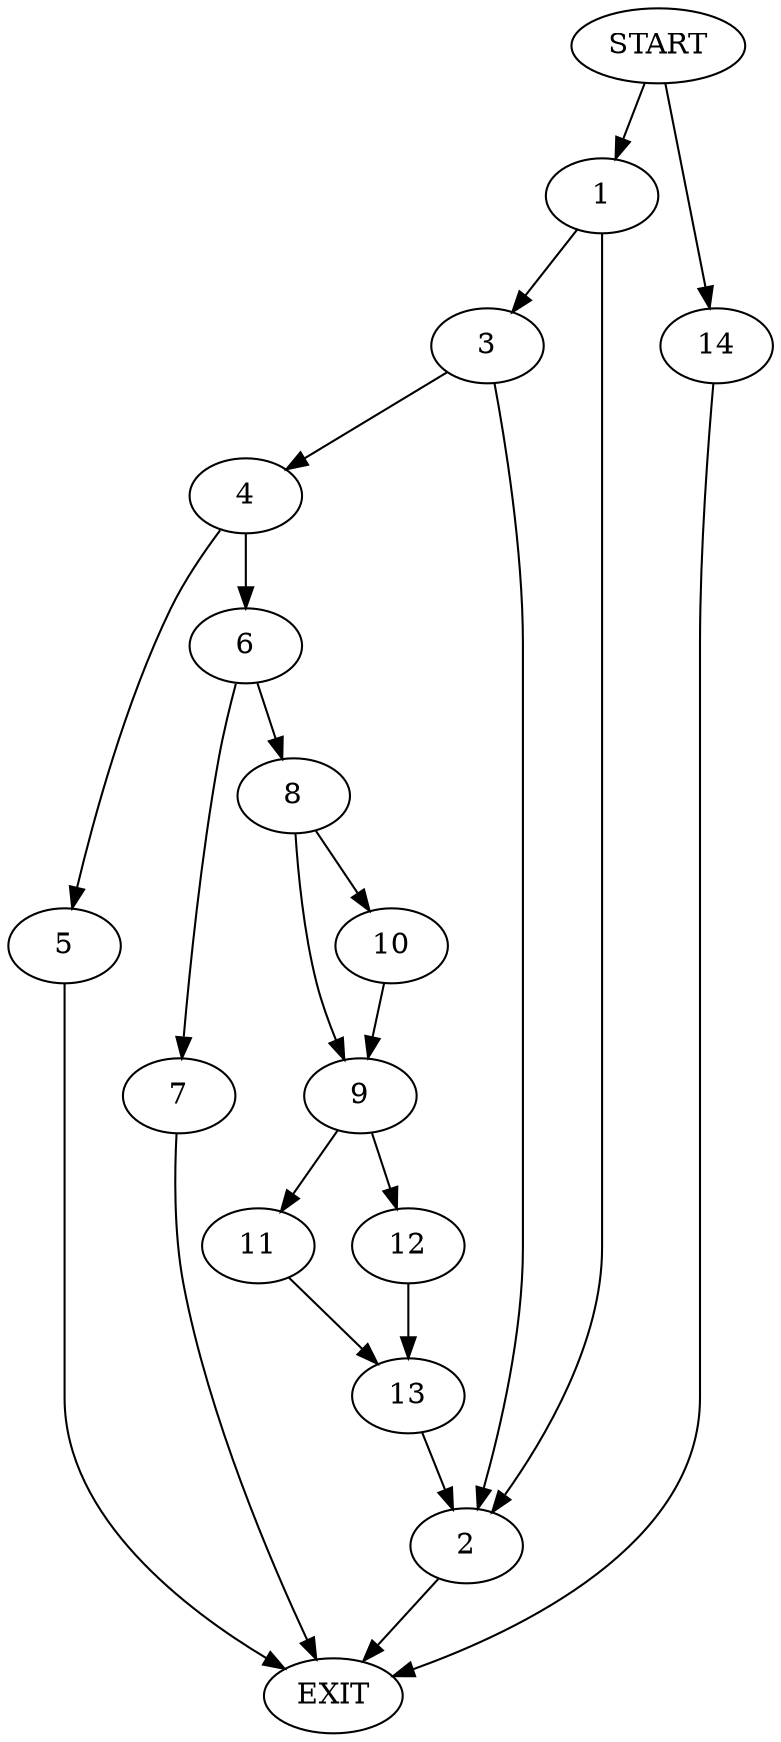 digraph {
0 [label="START"]
15 [label="EXIT"]
0 -> 1
1 -> 2
1 -> 3
3 -> 2
3 -> 4
2 -> 15
4 -> 5
4 -> 6
5 -> 15
6 -> 7
6 -> 8
8 -> 9
8 -> 10
7 -> 15
9 -> 11
9 -> 12
10 -> 9
11 -> 13
12 -> 13
13 -> 2
0 -> 14
14 -> 15
}
